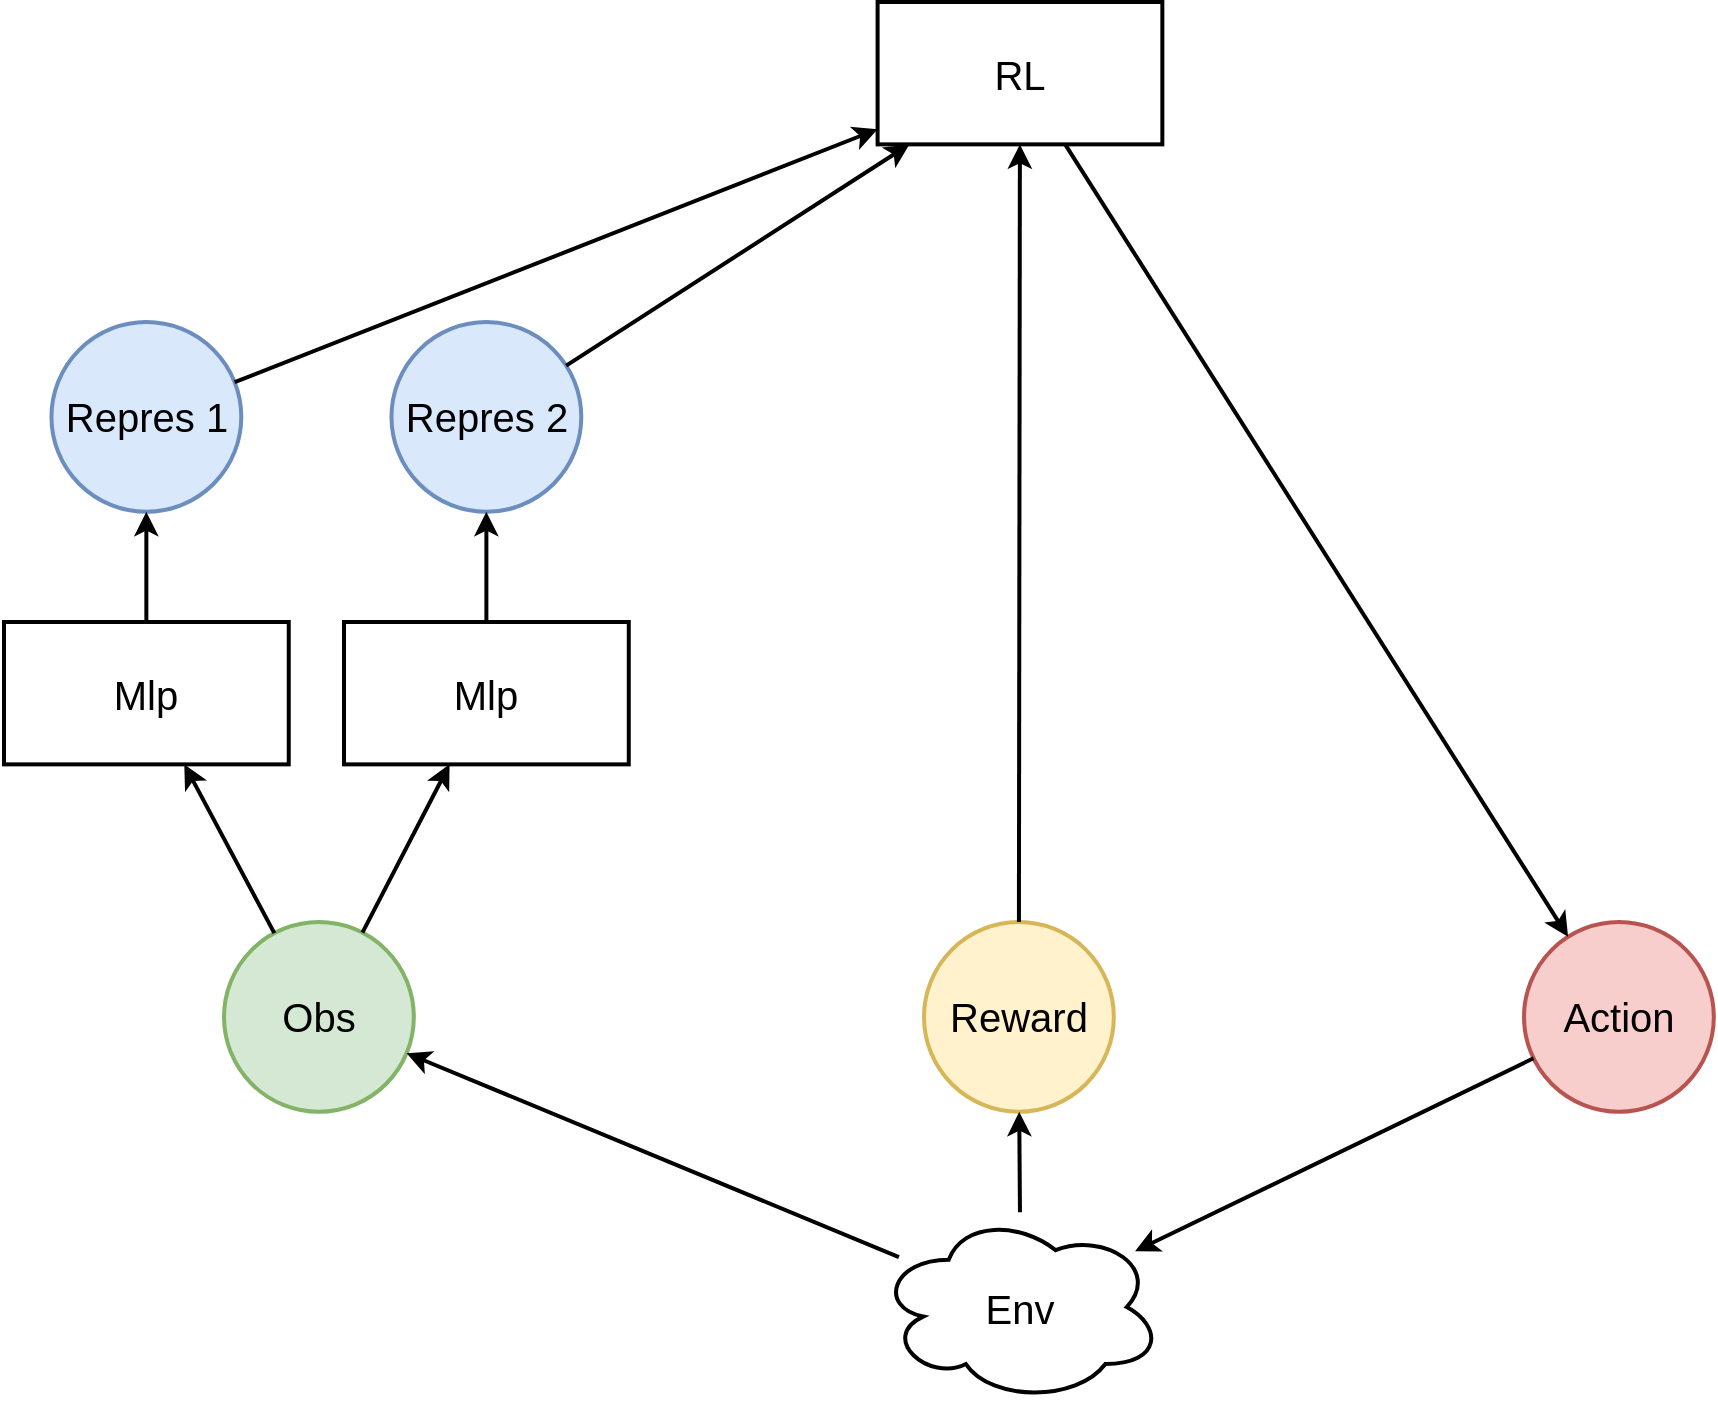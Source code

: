 <mxfile version="14.1.8" type="device" pages="4"><diagram id="3YDX9yG64aReJmdv5Cp4" name="step-0"><mxGraphModel dx="1422" dy="819" grid="1" gridSize="10" guides="1" tooltips="1" connect="1" arrows="1" fold="1" page="1" pageScale="1" pageWidth="1100" pageHeight="850" math="0" shadow="0"><root><mxCell id="nUiS3PgPvaaaRVx-d7I7-0"/><mxCell id="nUiS3PgPvaaaRVx-d7I7-1" parent="nUiS3PgPvaaaRVx-d7I7-0"/><mxCell id="d5kHJdBeAmJrF020n7MY-0" value="Mlp" style="whiteSpace=wrap;html=1;fontSize=20;strokeWidth=2;" vertex="1" parent="nUiS3PgPvaaaRVx-d7I7-1"><mxGeometry x="230.004" y="400.001" width="142.373" height="71.186" as="geometry"/></mxCell><mxCell id="d5kHJdBeAmJrF020n7MY-1" value="Env" style="ellipse;shape=cloud;whiteSpace=wrap;html=1;fontSize=20;strokeWidth=2;" vertex="1" parent="nUiS3PgPvaaaRVx-d7I7-1"><mxGeometry x="496.793" y="695.085" width="142.373" height="94.915" as="geometry"/></mxCell><mxCell id="d5kHJdBeAmJrF020n7MY-2" value="Obs" style="ellipse;whiteSpace=wrap;html=1;aspect=fixed;fillColor=#d5e8d4;strokeColor=#82b366;fontSize=20;strokeWidth=2;" vertex="1" parent="nUiS3PgPvaaaRVx-d7I7-1"><mxGeometry x="170" y="549.996" width="94.915" height="94.915" as="geometry"/></mxCell><mxCell id="d5kHJdBeAmJrF020n7MY-3" value="Reward" style="ellipse;whiteSpace=wrap;html=1;aspect=fixed;fillColor=#fff2cc;strokeColor=#d6b656;fontSize=20;strokeWidth=2;" vertex="1" parent="nUiS3PgPvaaaRVx-d7I7-1"><mxGeometry x="519.997" y="550.003" width="94.915" height="94.915" as="geometry"/></mxCell><mxCell id="d5kHJdBeAmJrF020n7MY-4" value="" style="endArrow=classic;html=1;fontSize=20;strokeWidth=2;" edge="1" parent="nUiS3PgPvaaaRVx-d7I7-1" source="d5kHJdBeAmJrF020n7MY-1" target="d5kHJdBeAmJrF020n7MY-2"><mxGeometry x="57.81" y="90" width="50" height="50" as="geometry"><mxPoint x="473.065" y="517.119" as="sourcePoint"/><mxPoint x="532.387" y="457.797" as="targetPoint"/></mxGeometry></mxCell><mxCell id="d5kHJdBeAmJrF020n7MY-5" value="" style="endArrow=classic;html=1;fontSize=20;strokeWidth=2;" edge="1" parent="nUiS3PgPvaaaRVx-d7I7-1" source="d5kHJdBeAmJrF020n7MY-1" target="d5kHJdBeAmJrF020n7MY-3"><mxGeometry x="57.81" y="90" width="50" height="50" as="geometry"><mxPoint x="473.065" y="517.119" as="sourcePoint"/><mxPoint x="532.387" y="457.797" as="targetPoint"/></mxGeometry></mxCell><mxCell id="d5kHJdBeAmJrF020n7MY-6" value="Mlp" style="whiteSpace=wrap;html=1;fontSize=20;strokeWidth=2;" vertex="1" parent="nUiS3PgPvaaaRVx-d7I7-1"><mxGeometry x="59.996" y="400.001" width="142.373" height="71.186" as="geometry"/></mxCell><mxCell id="d5kHJdBeAmJrF020n7MY-7" value="" style="endArrow=classic;html=1;fontSize=20;strokeWidth=2;" edge="1" parent="nUiS3PgPvaaaRVx-d7I7-1" source="d5kHJdBeAmJrF020n7MY-2" target="d5kHJdBeAmJrF020n7MY-6"><mxGeometry x="57.81" y="90" width="50" height="50" as="geometry"><mxPoint x="473.065" y="386.61" as="sourcePoint"/><mxPoint x="532.387" y="327.288" as="targetPoint"/></mxGeometry></mxCell><mxCell id="d5kHJdBeAmJrF020n7MY-9" value="" style="endArrow=classic;html=1;fontSize=20;strokeWidth=2;" edge="1" parent="nUiS3PgPvaaaRVx-d7I7-1" source="d5kHJdBeAmJrF020n7MY-2" target="d5kHJdBeAmJrF020n7MY-0"><mxGeometry x="57.81" y="90" width="50" height="50" as="geometry"><mxPoint x="473.065" y="386.61" as="sourcePoint"/><mxPoint x="532.387" y="327.288" as="targetPoint"/></mxGeometry></mxCell><mxCell id="d5kHJdBeAmJrF020n7MY-11" value="Repres 1" style="ellipse;whiteSpace=wrap;html=1;aspect=fixed;fillColor=#dae8fc;strokeColor=#6c8ebf;fontSize=20;strokeWidth=2;" vertex="1" parent="nUiS3PgPvaaaRVx-d7I7-1"><mxGeometry x="83.724" y="250" width="94.915" height="94.915" as="geometry"/></mxCell><mxCell id="d5kHJdBeAmJrF020n7MY-12" value="Repres 2" style="ellipse;whiteSpace=wrap;html=1;aspect=fixed;fillColor=#dae8fc;strokeColor=#6c8ebf;fontSize=20;strokeWidth=2;" vertex="1" parent="nUiS3PgPvaaaRVx-d7I7-1"><mxGeometry x="253.734" y="250" width="94.915" height="94.915" as="geometry"/></mxCell><mxCell id="d5kHJdBeAmJrF020n7MY-13" value="" style="endArrow=classic;html=1;fontSize=20;strokeWidth=2;" edge="1" parent="nUiS3PgPvaaaRVx-d7I7-1" source="d5kHJdBeAmJrF020n7MY-6" target="d5kHJdBeAmJrF020n7MY-11"><mxGeometry x="57.81" y="90" width="50" height="50" as="geometry"><mxPoint x="496.793" y="291.695" as="sourcePoint"/><mxPoint x="556.115" y="232.373" as="targetPoint"/></mxGeometry></mxCell><mxCell id="d5kHJdBeAmJrF020n7MY-14" value="" style="endArrow=classic;html=1;fontSize=20;strokeWidth=2;" edge="1" parent="nUiS3PgPvaaaRVx-d7I7-1" source="d5kHJdBeAmJrF020n7MY-0" target="d5kHJdBeAmJrF020n7MY-12"><mxGeometry x="57.81" y="90" width="50" height="50" as="geometry"><mxPoint x="496.793" y="291.695" as="sourcePoint"/><mxPoint x="556.115" y="232.373" as="targetPoint"/></mxGeometry></mxCell><mxCell id="d5kHJdBeAmJrF020n7MY-15" value="RL" style="whiteSpace=wrap;html=1;fontSize=20;strokeWidth=2;" vertex="1" parent="nUiS3PgPvaaaRVx-d7I7-1"><mxGeometry x="496.797" y="90.001" width="142.373" height="71.186" as="geometry"/></mxCell><mxCell id="d5kHJdBeAmJrF020n7MY-16" value="" style="endArrow=classic;html=1;fontSize=20;strokeWidth=2;" edge="1" parent="nUiS3PgPvaaaRVx-d7I7-1" source="d5kHJdBeAmJrF020n7MY-12" target="d5kHJdBeAmJrF020n7MY-15"><mxGeometry x="57.81" y="90" width="50" height="50" as="geometry"><mxPoint x="496.793" y="291.695" as="sourcePoint"/><mxPoint x="556.115" y="232.373" as="targetPoint"/></mxGeometry></mxCell><mxCell id="d5kHJdBeAmJrF020n7MY-17" value="" style="endArrow=classic;html=1;fontSize=20;strokeWidth=2;" edge="1" parent="nUiS3PgPvaaaRVx-d7I7-1" source="d5kHJdBeAmJrF020n7MY-11" target="d5kHJdBeAmJrF020n7MY-15"><mxGeometry x="57.81" y="90" width="50" height="50" as="geometry"><mxPoint x="496.793" y="291.695" as="sourcePoint"/><mxPoint x="556.115" y="232.373" as="targetPoint"/></mxGeometry></mxCell><mxCell id="d5kHJdBeAmJrF020n7MY-18" value="Action" style="ellipse;whiteSpace=wrap;html=1;aspect=fixed;fillColor=#f8cecc;strokeColor=#b85450;fontSize=20;strokeWidth=2;" vertex="1" parent="nUiS3PgPvaaaRVx-d7I7-1"><mxGeometry x="819.998" y="550.001" width="94.915" height="94.915" as="geometry"/></mxCell><mxCell id="d5kHJdBeAmJrF020n7MY-19" value="" style="endArrow=classic;html=1;fontSize=20;strokeWidth=2;" edge="1" parent="nUiS3PgPvaaaRVx-d7I7-1" source="d5kHJdBeAmJrF020n7MY-15" target="d5kHJdBeAmJrF020n7MY-18"><mxGeometry x="57.81" y="90" width="50" height="50" as="geometry"><mxPoint x="496.793" y="600.169" as="sourcePoint"/><mxPoint x="556.115" y="540.847" as="targetPoint"/></mxGeometry></mxCell><mxCell id="d5kHJdBeAmJrF020n7MY-20" value="" style="endArrow=classic;html=1;fontSize=20;strokeWidth=2;" edge="1" parent="nUiS3PgPvaaaRVx-d7I7-1" source="d5kHJdBeAmJrF020n7MY-18" target="d5kHJdBeAmJrF020n7MY-1"><mxGeometry x="57.81" y="90" width="50" height="50" as="geometry"><mxPoint x="496.793" y="600.169" as="sourcePoint"/><mxPoint x="556.115" y="540.847" as="targetPoint"/></mxGeometry></mxCell><mxCell id="d5kHJdBeAmJrF020n7MY-21" value="" style="endArrow=classic;html=1;strokeWidth=2;" edge="1" parent="nUiS3PgPvaaaRVx-d7I7-1" source="d5kHJdBeAmJrF020n7MY-3" target="d5kHJdBeAmJrF020n7MY-15"><mxGeometry width="50" height="50" relative="1" as="geometry"><mxPoint x="520" y="440" as="sourcePoint"/><mxPoint x="570" y="390" as="targetPoint"/></mxGeometry></mxCell></root></mxGraphModel></diagram><diagram id="eBwx7ttUTXXnXy8yIM_Y" name="step_1"><mxGraphModel dx="1422" dy="819" grid="1" gridSize="10" guides="1" tooltips="1" connect="1" arrows="1" fold="1" page="1" pageScale="1" pageWidth="1100" pageHeight="850" math="0" shadow="0"><root><mxCell id="0"/><mxCell id="1" parent="0"/><mxCell id="VFgrI5C9sfG1d8kRxmnY-7" value="RL 2" style="whiteSpace=wrap;html=1;fontSize=20;strokeWidth=2;" parent="1" vertex="1"><mxGeometry x="390.014" y="279.831" width="142.373" height="71.186" as="geometry"/></mxCell><mxCell id="VFgrI5C9sfG1d8kRxmnY-1" value="Env" style="ellipse;shape=cloud;whiteSpace=wrap;html=1;fontSize=20;strokeWidth=2;" parent="1" vertex="1"><mxGeometry x="496.793" y="695.085" width="142.373" height="94.915" as="geometry"/></mxCell><mxCell id="VFgrI5C9sfG1d8kRxmnY-2" value="State" style="ellipse;whiteSpace=wrap;html=1;aspect=fixed;fillColor=#d5e8d4;strokeColor=#82b366;fontSize=20;strokeWidth=2;" parent="1" vertex="1"><mxGeometry x="174.81" y="576.436" width="94.915" height="94.915" as="geometry"/></mxCell><mxCell id="VFgrI5C9sfG1d8kRxmnY-3" value="Reward" style="ellipse;whiteSpace=wrap;html=1;aspect=fixed;fillColor=#fff2cc;strokeColor=#d6b656;fontSize=20;strokeWidth=2;" parent="1" vertex="1"><mxGeometry x="329.047" y="540.843" width="94.915" height="94.915" as="geometry"/></mxCell><mxCell id="VFgrI5C9sfG1d8kRxmnY-4" value="" style="endArrow=classic;html=1;fontSize=20;strokeWidth=2;" parent="1" source="VFgrI5C9sfG1d8kRxmnY-1" target="VFgrI5C9sfG1d8kRxmnY-2" edge="1"><mxGeometry x="57.81" y="90" width="50" height="50" as="geometry"><mxPoint x="473.065" y="517.119" as="sourcePoint"/><mxPoint x="532.387" y="457.797" as="targetPoint"/></mxGeometry></mxCell><mxCell id="VFgrI5C9sfG1d8kRxmnY-5" value="" style="endArrow=classic;html=1;fontSize=20;strokeWidth=2;" parent="1" source="VFgrI5C9sfG1d8kRxmnY-1" target="VFgrI5C9sfG1d8kRxmnY-3" edge="1"><mxGeometry x="57.81" y="90" width="50" height="50" as="geometry"><mxPoint x="473.065" y="517.119" as="sourcePoint"/><mxPoint x="532.387" y="457.797" as="targetPoint"/></mxGeometry></mxCell><mxCell id="VFgrI5C9sfG1d8kRxmnY-6" value="RL 1" style="whiteSpace=wrap;html=1;fontSize=20;strokeWidth=2;" parent="1" vertex="1"><mxGeometry x="128.996" y="279.831" width="142.373" height="71.186" as="geometry"/></mxCell><mxCell id="VFgrI5C9sfG1d8kRxmnY-8" value="" style="endArrow=classic;html=1;fontSize=20;strokeWidth=2;" parent="1" source="VFgrI5C9sfG1d8kRxmnY-2" target="VFgrI5C9sfG1d8kRxmnY-6" edge="1"><mxGeometry x="57.81" y="90" width="50" height="50" as="geometry"><mxPoint x="473.065" y="386.61" as="sourcePoint"/><mxPoint x="532.387" y="327.288" as="targetPoint"/></mxGeometry></mxCell><mxCell id="VFgrI5C9sfG1d8kRxmnY-10" value="" style="endArrow=classic;html=1;fontSize=20;strokeWidth=2;" parent="1" source="VFgrI5C9sfG1d8kRxmnY-3" target="VFgrI5C9sfG1d8kRxmnY-6" edge="1"><mxGeometry x="57.81" y="90" width="50" height="50" as="geometry"><mxPoint x="473.065" y="386.61" as="sourcePoint"/><mxPoint x="532.387" y="327.288" as="targetPoint"/></mxGeometry></mxCell><mxCell id="VFgrI5C9sfG1d8kRxmnY-11" value="" style="endArrow=classic;html=1;fontSize=20;strokeWidth=2;" parent="1" source="VFgrI5C9sfG1d8kRxmnY-2" target="VFgrI5C9sfG1d8kRxmnY-7" edge="1"><mxGeometry x="57.81" y="90" width="50" height="50" as="geometry"><mxPoint x="473.065" y="386.61" as="sourcePoint"/><mxPoint x="532.387" y="327.288" as="targetPoint"/></mxGeometry></mxCell><mxCell id="VFgrI5C9sfG1d8kRxmnY-12" value="" style="endArrow=classic;html=1;fontSize=20;strokeWidth=2;" parent="1" source="VFgrI5C9sfG1d8kRxmnY-3" target="VFgrI5C9sfG1d8kRxmnY-7" edge="1"><mxGeometry x="57.81" y="90" width="50" height="50" as="geometry"><mxPoint x="473.065" y="386.61" as="sourcePoint"/><mxPoint x="532.387" y="327.288" as="targetPoint"/></mxGeometry></mxCell><mxCell id="VFgrI5C9sfG1d8kRxmnY-13" value="Action 1" style="ellipse;whiteSpace=wrap;html=1;aspect=fixed;fillColor=#f8cecc;strokeColor=#b85450;fontSize=20;strokeWidth=2;" parent="1" vertex="1"><mxGeometry x="283.234" y="90" width="94.915" height="94.915" as="geometry"/></mxCell><mxCell id="VFgrI5C9sfG1d8kRxmnY-14" value="Action 2" style="ellipse;whiteSpace=wrap;html=1;aspect=fixed;fillColor=#f8cecc;strokeColor=#b85450;fontSize=20;strokeWidth=2;" parent="1" vertex="1"><mxGeometry x="579.844" y="90" width="94.915" height="94.915" as="geometry"/></mxCell><mxCell id="VFgrI5C9sfG1d8kRxmnY-15" value="" style="endArrow=classic;html=1;fontSize=20;strokeWidth=2;" parent="1" source="VFgrI5C9sfG1d8kRxmnY-6" target="VFgrI5C9sfG1d8kRxmnY-13" edge="1"><mxGeometry x="57.81" y="90" width="50" height="50" as="geometry"><mxPoint x="496.793" y="291.695" as="sourcePoint"/><mxPoint x="556.115" y="232.373" as="targetPoint"/></mxGeometry></mxCell><mxCell id="VFgrI5C9sfG1d8kRxmnY-16" value="" style="endArrow=classic;html=1;fontSize=20;strokeWidth=2;" parent="1" source="VFgrI5C9sfG1d8kRxmnY-7" target="VFgrI5C9sfG1d8kRxmnY-14" edge="1"><mxGeometry x="57.81" y="90" width="50" height="50" as="geometry"><mxPoint x="496.793" y="291.695" as="sourcePoint"/><mxPoint x="556.115" y="232.373" as="targetPoint"/></mxGeometry></mxCell><mxCell id="VFgrI5C9sfG1d8kRxmnY-17" value="Integration" style="whiteSpace=wrap;html=1;fontSize=20;strokeWidth=2;" parent="1" vertex="1"><mxGeometry x="828.997" y="279.831" width="142.373" height="71.186" as="geometry"/></mxCell><mxCell id="VFgrI5C9sfG1d8kRxmnY-18" value="" style="endArrow=classic;html=1;fontSize=20;strokeWidth=2;" parent="1" source="VFgrI5C9sfG1d8kRxmnY-14" target="VFgrI5C9sfG1d8kRxmnY-17" edge="1"><mxGeometry x="57.81" y="90" width="50" height="50" as="geometry"><mxPoint x="496.793" y="291.695" as="sourcePoint"/><mxPoint x="556.115" y="232.373" as="targetPoint"/></mxGeometry></mxCell><mxCell id="VFgrI5C9sfG1d8kRxmnY-19" value="" style="endArrow=classic;html=1;fontSize=20;strokeWidth=2;" parent="1" source="VFgrI5C9sfG1d8kRxmnY-13" target="VFgrI5C9sfG1d8kRxmnY-17" edge="1"><mxGeometry x="57.81" y="90" width="50" height="50" as="geometry"><mxPoint x="496.793" y="291.695" as="sourcePoint"/><mxPoint x="556.115" y="232.373" as="targetPoint"/></mxGeometry></mxCell><mxCell id="VFgrI5C9sfG1d8kRxmnY-20" value="Action" style="ellipse;whiteSpace=wrap;html=1;aspect=fixed;fillColor=#f8cecc;strokeColor=#b85450;fontSize=20;strokeWidth=2;" parent="1" vertex="1"><mxGeometry x="805.268" y="576.441" width="94.915" height="94.915" as="geometry"/></mxCell><mxCell id="VFgrI5C9sfG1d8kRxmnY-21" value="" style="endArrow=classic;html=1;fontSize=20;strokeWidth=2;" parent="1" source="VFgrI5C9sfG1d8kRxmnY-17" target="VFgrI5C9sfG1d8kRxmnY-20" edge="1"><mxGeometry x="57.81" y="90" width="50" height="50" as="geometry"><mxPoint x="496.793" y="600.169" as="sourcePoint"/><mxPoint x="556.115" y="540.847" as="targetPoint"/></mxGeometry></mxCell><mxCell id="VFgrI5C9sfG1d8kRxmnY-22" value="" style="endArrow=classic;html=1;fontSize=20;strokeWidth=2;" parent="1" source="VFgrI5C9sfG1d8kRxmnY-20" target="VFgrI5C9sfG1d8kRxmnY-1" edge="1"><mxGeometry x="57.81" y="90" width="50" height="50" as="geometry"><mxPoint x="496.793" y="600.169" as="sourcePoint"/><mxPoint x="556.115" y="540.847" as="targetPoint"/></mxGeometry></mxCell></root></mxGraphModel></diagram><diagram name="step_2" id="MBSW3cizZMa_tX-YGxS4"><mxGraphModel dx="1673" dy="964" grid="1" gridSize="10" guides="1" tooltips="1" connect="1" arrows="1" fold="1" page="1" pageScale="1" pageWidth="1100" pageHeight="850" math="0" shadow="0"><root><mxCell id="8EooI18zq_rJoCv-nhGZ-0"/><mxCell id="8EooI18zq_rJoCv-nhGZ-1" parent="8EooI18zq_rJoCv-nhGZ-0"/><mxCell id="8EooI18zq_rJoCv-nhGZ-3" value="RL 2" style="rounded=0;whiteSpace=wrap;html=1;fontSize=20;strokeWidth=2;" vertex="1" parent="8EooI18zq_rJoCv-nhGZ-1"><mxGeometry x="390.014" y="279.831" width="142.373" height="71.186" as="geometry"/></mxCell><mxCell id="8EooI18zq_rJoCv-nhGZ-4" value="Env" style="ellipse;shape=cloud;whiteSpace=wrap;html=1;fontSize=20;strokeWidth=2;" vertex="1" parent="8EooI18zq_rJoCv-nhGZ-1"><mxGeometry x="496.793" y="695.085" width="142.373" height="94.915" as="geometry"/></mxCell><mxCell id="8EooI18zq_rJoCv-nhGZ-5" value="State" style="ellipse;whiteSpace=wrap;html=1;aspect=fixed;fillColor=#d5e8d4;strokeColor=#82b366;fontSize=20;strokeWidth=2;" vertex="1" parent="8EooI18zq_rJoCv-nhGZ-1"><mxGeometry x="244.81" y="576.436" width="94.915" height="94.915" as="geometry"/></mxCell><mxCell id="8EooI18zq_rJoCv-nhGZ-6" value="Reward" style="ellipse;whiteSpace=wrap;html=1;aspect=fixed;fillColor=#fff2cc;strokeColor=#d6b656;fontSize=20;strokeWidth=2;" vertex="1" parent="8EooI18zq_rJoCv-nhGZ-1"><mxGeometry x="520.517" y="520.003" width="94.915" height="94.915" as="geometry"/></mxCell><mxCell id="8EooI18zq_rJoCv-nhGZ-7" value="" style="endArrow=classic;html=1;fontSize=20;strokeWidth=2;" edge="1" parent="8EooI18zq_rJoCv-nhGZ-1" source="8EooI18zq_rJoCv-nhGZ-4" target="8EooI18zq_rJoCv-nhGZ-5"><mxGeometry x="57.81" y="90" width="50" height="50" as="geometry"><mxPoint x="473.065" y="517.119" as="sourcePoint"/><mxPoint x="532.387" y="457.797" as="targetPoint"/></mxGeometry></mxCell><mxCell id="8EooI18zq_rJoCv-nhGZ-8" value="" style="endArrow=classic;html=1;fontSize=20;strokeWidth=2;" edge="1" parent="8EooI18zq_rJoCv-nhGZ-1" source="8EooI18zq_rJoCv-nhGZ-4" target="8EooI18zq_rJoCv-nhGZ-6"><mxGeometry x="57.81" y="90" width="50" height="50" as="geometry"><mxPoint x="473.065" y="517.119" as="sourcePoint"/><mxPoint x="532.387" y="457.797" as="targetPoint"/></mxGeometry></mxCell><mxCell id="8EooI18zq_rJoCv-nhGZ-9" value="RL 1" style="rounded=0;whiteSpace=wrap;html=1;fontSize=20;strokeWidth=2;" vertex="1" parent="8EooI18zq_rJoCv-nhGZ-1"><mxGeometry x="128.996" y="279.831" width="142.373" height="71.186" as="geometry"/></mxCell><mxCell id="8EooI18zq_rJoCv-nhGZ-10" value="" style="endArrow=classic;html=1;fontSize=20;strokeWidth=2;" edge="1" parent="8EooI18zq_rJoCv-nhGZ-1" source="8EooI18zq_rJoCv-nhGZ-5" target="8EooI18zq_rJoCv-nhGZ-9"><mxGeometry x="57.81" y="90" width="50" height="50" as="geometry"><mxPoint x="473.065" y="386.61" as="sourcePoint"/><mxPoint x="532.387" y="327.288" as="targetPoint"/></mxGeometry></mxCell><mxCell id="8EooI18zq_rJoCv-nhGZ-12" value="" style="endArrow=classic;html=1;fontSize=20;strokeWidth=2;" edge="1" parent="8EooI18zq_rJoCv-nhGZ-1" source="8EooI18zq_rJoCv-nhGZ-5" target="8EooI18zq_rJoCv-nhGZ-3"><mxGeometry x="57.81" y="90" width="50" height="50" as="geometry"><mxPoint x="473.065" y="386.61" as="sourcePoint"/><mxPoint x="532.387" y="327.288" as="targetPoint"/></mxGeometry></mxCell><mxCell id="8EooI18zq_rJoCv-nhGZ-13" value="" style="endArrow=classic;html=1;fontSize=20;strokeWidth=2;" edge="1" parent="8EooI18zq_rJoCv-nhGZ-1" source="8EooI18zq_rJoCv-nhGZ-6" target="8EooI18zq_rJoCv-nhGZ-18"><mxGeometry x="57.81" y="90" width="50" height="50" as="geometry"><mxPoint x="473.065" y="386.61" as="sourcePoint"/><mxPoint x="532.387" y="327.288" as="targetPoint"/></mxGeometry></mxCell><mxCell id="8EooI18zq_rJoCv-nhGZ-14" value="Opinion 1" style="ellipse;whiteSpace=wrap;html=1;aspect=fixed;fillColor=#d5e8d4;strokeColor=#82b366;fontSize=20;strokeWidth=2;gradientColor=#FFCCCC;gradientDirection=west;" vertex="1" parent="8EooI18zq_rJoCv-nhGZ-1"><mxGeometry x="271.374" y="80" width="94.915" height="94.915" as="geometry"/></mxCell><mxCell id="8EooI18zq_rJoCv-nhGZ-15" value="Opinion 2" style="ellipse;whiteSpace=wrap;html=1;aspect=fixed;fillColor=#d5e8d4;strokeColor=#82b366;fontSize=20;strokeWidth=2;gradientColor=#FFCCCC;gradientDirection=west;" vertex="1" parent="8EooI18zq_rJoCv-nhGZ-1"><mxGeometry x="604.814" y="60" width="94.915" height="94.915" as="geometry"/></mxCell><mxCell id="8EooI18zq_rJoCv-nhGZ-16" value="" style="endArrow=classic;html=1;fontSize=20;strokeWidth=2;" edge="1" parent="8EooI18zq_rJoCv-nhGZ-1" source="8EooI18zq_rJoCv-nhGZ-9" target="8EooI18zq_rJoCv-nhGZ-14"><mxGeometry x="57.81" y="90" width="50" height="50" as="geometry"><mxPoint x="496.793" y="291.695" as="sourcePoint"/><mxPoint x="556.115" y="232.373" as="targetPoint"/></mxGeometry></mxCell><mxCell id="8EooI18zq_rJoCv-nhGZ-17" value="" style="endArrow=classic;html=1;fontSize=20;strokeWidth=2;" edge="1" parent="8EooI18zq_rJoCv-nhGZ-1" source="8EooI18zq_rJoCv-nhGZ-3" target="8EooI18zq_rJoCv-nhGZ-15"><mxGeometry x="57.81" y="90" width="50" height="50" as="geometry"><mxPoint x="496.793" y="291.695" as="sourcePoint"/><mxPoint x="556.115" y="232.373" as="targetPoint"/></mxGeometry></mxCell><mxCell id="8EooI18zq_rJoCv-nhGZ-18" value="RL 3" style="rounded=0;whiteSpace=wrap;html=1;fontSize=20;strokeWidth=2;" vertex="1" parent="8EooI18zq_rJoCv-nhGZ-1"><mxGeometry x="828.997" y="279.831" width="142.373" height="71.186" as="geometry"/></mxCell><mxCell id="8EooI18zq_rJoCv-nhGZ-19" value="" style="endArrow=classic;html=1;fontSize=20;strokeWidth=2;" edge="1" parent="8EooI18zq_rJoCv-nhGZ-1" source="8EooI18zq_rJoCv-nhGZ-15" target="8EooI18zq_rJoCv-nhGZ-18"><mxGeometry x="57.81" y="90" width="50" height="50" as="geometry"><mxPoint x="496.793" y="291.695" as="sourcePoint"/><mxPoint x="556.115" y="232.373" as="targetPoint"/></mxGeometry></mxCell><mxCell id="8EooI18zq_rJoCv-nhGZ-20" value="" style="endArrow=classic;html=1;fontSize=20;strokeWidth=2;" edge="1" parent="8EooI18zq_rJoCv-nhGZ-1" source="8EooI18zq_rJoCv-nhGZ-14" target="8EooI18zq_rJoCv-nhGZ-18"><mxGeometry x="57.81" y="90" width="50" height="50" as="geometry"><mxPoint x="496.793" y="291.695" as="sourcePoint"/><mxPoint x="556.115" y="232.373" as="targetPoint"/></mxGeometry></mxCell><mxCell id="8EooI18zq_rJoCv-nhGZ-21" value="Action" style="ellipse;whiteSpace=wrap;html=1;aspect=fixed;fillColor=#f8cecc;strokeColor=#b85450;fontSize=20;strokeWidth=2;" vertex="1" parent="8EooI18zq_rJoCv-nhGZ-1"><mxGeometry x="805.268" y="576.441" width="94.915" height="94.915" as="geometry"/></mxCell><mxCell id="8EooI18zq_rJoCv-nhGZ-22" value="" style="endArrow=classic;html=1;fontSize=20;strokeWidth=2;" edge="1" parent="8EooI18zq_rJoCv-nhGZ-1" source="8EooI18zq_rJoCv-nhGZ-18" target="8EooI18zq_rJoCv-nhGZ-21"><mxGeometry x="57.81" y="90" width="50" height="50" as="geometry"><mxPoint x="496.793" y="600.169" as="sourcePoint"/><mxPoint x="556.115" y="540.847" as="targetPoint"/></mxGeometry></mxCell><mxCell id="8EooI18zq_rJoCv-nhGZ-23" value="" style="endArrow=classic;html=1;fontSize=20;strokeWidth=2;" edge="1" parent="8EooI18zq_rJoCv-nhGZ-1" source="8EooI18zq_rJoCv-nhGZ-21" target="8EooI18zq_rJoCv-nhGZ-4"><mxGeometry x="57.81" y="90" width="50" height="50" as="geometry"><mxPoint x="496.793" y="600.169" as="sourcePoint"/><mxPoint x="556.115" y="540.847" as="targetPoint"/></mxGeometry></mxCell><mxCell id="hfe8n2UPghU1Wi6EVhB1-0" value="Sub&lt;br&gt;Reward 1" style="ellipse;whiteSpace=wrap;html=1;aspect=fixed;fillColor=#fff2cc;strokeColor=#d6b656;fontSize=20;strokeWidth=2;" vertex="1" parent="8EooI18zq_rJoCv-nhGZ-1"><mxGeometry x="384.807" y="50.003" width="94.915" height="94.915" as="geometry"/></mxCell><mxCell id="hfe8n2UPghU1Wi6EVhB1-1" value="" style="endArrow=classic;html=1;fontSize=20;strokeWidth=2;" edge="1" parent="8EooI18zq_rJoCv-nhGZ-1" source="8EooI18zq_rJoCv-nhGZ-18" target="hfe8n2UPghU1Wi6EVhB1-0"><mxGeometry width="50" height="50" relative="1" as="geometry"><mxPoint x="664.81" y="430" as="sourcePoint"/><mxPoint x="714.81" y="380" as="targetPoint"/></mxGeometry></mxCell><mxCell id="hfe8n2UPghU1Wi6EVhB1-2" value="" style="endArrow=classic;html=1;fontSize=20;strokeWidth=2;" edge="1" parent="8EooI18zq_rJoCv-nhGZ-1" source="hfe8n2UPghU1Wi6EVhB1-0" target="8EooI18zq_rJoCv-nhGZ-9"><mxGeometry width="50" height="50" relative="1" as="geometry"><mxPoint x="664.81" y="430" as="sourcePoint"/><mxPoint x="714.81" y="380" as="targetPoint"/></mxGeometry></mxCell><mxCell id="hfe8n2UPghU1Wi6EVhB1-3" value="Sub&lt;br&gt;Reward 2" style="ellipse;whiteSpace=wrap;html=1;aspect=fixed;fillColor=#fff2cc;strokeColor=#d6b656;fontSize=20;strokeWidth=2;" vertex="1" parent="8EooI18zq_rJoCv-nhGZ-1"><mxGeometry x="710.357" y="80.003" width="94.915" height="94.915" as="geometry"/></mxCell><mxCell id="hfe8n2UPghU1Wi6EVhB1-4" value="" style="endArrow=classic;html=1;fontSize=20;strokeWidth=2;" edge="1" parent="8EooI18zq_rJoCv-nhGZ-1" source="8EooI18zq_rJoCv-nhGZ-18" target="hfe8n2UPghU1Wi6EVhB1-3"><mxGeometry width="50" height="50" relative="1" as="geometry"><mxPoint x="664.81" y="430" as="sourcePoint"/><mxPoint x="714.81" y="380" as="targetPoint"/></mxGeometry></mxCell><mxCell id="hfe8n2UPghU1Wi6EVhB1-5" value="" style="endArrow=classic;html=1;fontSize=20;strokeWidth=2;" edge="1" parent="8EooI18zq_rJoCv-nhGZ-1" source="hfe8n2UPghU1Wi6EVhB1-3" target="8EooI18zq_rJoCv-nhGZ-3"><mxGeometry width="50" height="50" relative="1" as="geometry"><mxPoint x="664.81" y="430" as="sourcePoint"/><mxPoint x="714.81" y="380" as="targetPoint"/></mxGeometry></mxCell></root></mxGraphModel></diagram><diagram name="step_3" id="f9UyZ85FZYVJ3epYoEdd"><mxGraphModel dx="1673" dy="964" grid="1" gridSize="10" guides="1" tooltips="1" connect="1" arrows="1" fold="1" page="1" pageScale="1" pageWidth="1100" pageHeight="850" math="0" shadow="0"><root><mxCell id="QSzr1n4xz1ERLagKMRH9-0"/><mxCell id="QSzr1n4xz1ERLagKMRH9-1" parent="QSzr1n4xz1ERLagKMRH9-0"/><mxCell id="QSzr1n4xz1ERLagKMRH9-2" value="RL 2" style="rounded=0;whiteSpace=wrap;html=1;fontSize=20;strokeWidth=2;" vertex="1" parent="QSzr1n4xz1ERLagKMRH9-1"><mxGeometry x="351.594" y="391.021" width="142.373" height="71.186" as="geometry"/></mxCell><mxCell id="QSzr1n4xz1ERLagKMRH9-3" value="Env" style="ellipse;shape=cloud;whiteSpace=wrap;html=1;fontSize=20;strokeWidth=2;" vertex="1" parent="QSzr1n4xz1ERLagKMRH9-1"><mxGeometry x="496.793" y="735.085" width="142.373" height="94.915" as="geometry"/></mxCell><mxCell id="QSzr1n4xz1ERLagKMRH9-4" value="State" style="ellipse;whiteSpace=wrap;html=1;aspect=fixed;fillColor=#d5e8d4;strokeColor=#82b366;fontSize=20;strokeWidth=2;" vertex="1" parent="QSzr1n4xz1ERLagKMRH9-1"><mxGeometry x="244.81" y="616.436" width="94.915" height="94.915" as="geometry"/></mxCell><mxCell id="QSzr1n4xz1ERLagKMRH9-5" value="Reward" style="ellipse;whiteSpace=wrap;html=1;aspect=fixed;fillColor=#fff2cc;strokeColor=#d6b656;fontSize=20;strokeWidth=2;" vertex="1" parent="QSzr1n4xz1ERLagKMRH9-1"><mxGeometry x="520.517" y="560.003" width="94.915" height="94.915" as="geometry"/></mxCell><mxCell id="QSzr1n4xz1ERLagKMRH9-6" value="" style="endArrow=classic;html=1;fontSize=20;strokeWidth=2;" edge="1" parent="QSzr1n4xz1ERLagKMRH9-1" source="QSzr1n4xz1ERLagKMRH9-3" target="QSzr1n4xz1ERLagKMRH9-4"><mxGeometry x="57.81" y="130" width="50" height="50" as="geometry"><mxPoint x="473.065" y="557.119" as="sourcePoint"/><mxPoint x="532.387" y="497.797" as="targetPoint"/></mxGeometry></mxCell><mxCell id="QSzr1n4xz1ERLagKMRH9-7" value="" style="endArrow=classic;html=1;fontSize=20;strokeWidth=2;" edge="1" parent="QSzr1n4xz1ERLagKMRH9-1" source="QSzr1n4xz1ERLagKMRH9-3" target="QSzr1n4xz1ERLagKMRH9-5"><mxGeometry x="57.81" y="130" width="50" height="50" as="geometry"><mxPoint x="473.065" y="557.119" as="sourcePoint"/><mxPoint x="532.387" y="497.797" as="targetPoint"/></mxGeometry></mxCell><mxCell id="QSzr1n4xz1ERLagKMRH9-8" value="RL 1" style="rounded=0;whiteSpace=wrap;html=1;fontSize=20;strokeWidth=2;" vertex="1" parent="QSzr1n4xz1ERLagKMRH9-1"><mxGeometry x="90.576" y="391.021" width="142.373" height="71.186" as="geometry"/></mxCell><mxCell id="QSzr1n4xz1ERLagKMRH9-9" value="" style="endArrow=classic;html=1;fontSize=20;strokeWidth=2;" edge="1" parent="QSzr1n4xz1ERLagKMRH9-1" source="QSzr1n4xz1ERLagKMRH9-4" target="QSzr1n4xz1ERLagKMRH9-8"><mxGeometry x="57.81" y="130" width="50" height="50" as="geometry"><mxPoint x="473.065" y="426.61" as="sourcePoint"/><mxPoint x="532.387" y="367.288" as="targetPoint"/></mxGeometry></mxCell><mxCell id="QSzr1n4xz1ERLagKMRH9-10" value="" style="endArrow=classic;html=1;fontSize=20;strokeWidth=2;" edge="1" parent="QSzr1n4xz1ERLagKMRH9-1" source="QSzr1n4xz1ERLagKMRH9-4" target="QSzr1n4xz1ERLagKMRH9-2"><mxGeometry x="57.81" y="130" width="50" height="50" as="geometry"><mxPoint x="473.065" y="426.61" as="sourcePoint"/><mxPoint x="532.387" y="367.288" as="targetPoint"/></mxGeometry></mxCell><mxCell id="QSzr1n4xz1ERLagKMRH9-11" value="" style="endArrow=classic;html=1;fontSize=20;strokeWidth=2;" edge="1" parent="QSzr1n4xz1ERLagKMRH9-1" source="QSzr1n4xz1ERLagKMRH9-5" target="QSzr1n4xz1ERLagKMRH9-16"><mxGeometry x="57.81" y="130" width="50" height="50" as="geometry"><mxPoint x="473.065" y="426.61" as="sourcePoint"/><mxPoint x="532.387" y="367.288" as="targetPoint"/></mxGeometry></mxCell><mxCell id="QSzr1n4xz1ERLagKMRH9-12" value="Opinion 1" style="ellipse;whiteSpace=wrap;html=1;aspect=fixed;fillColor=#d5e8d4;strokeColor=#82b366;fontSize=20;strokeWidth=2;gradientColor=#FFCCCC;gradientDirection=south;" vertex="1" parent="QSzr1n4xz1ERLagKMRH9-1"><mxGeometry x="50.004" y="170" width="94.915" height="94.915" as="geometry"/></mxCell><mxCell id="QSzr1n4xz1ERLagKMRH9-13" value="Opinion 2" style="ellipse;whiteSpace=wrap;html=1;aspect=fixed;fillColor=#d5e8d4;strokeColor=#82b366;fontSize=20;strokeWidth=2;gradientColor=#FFCCCC;gradientDirection=south;" vertex="1" parent="QSzr1n4xz1ERLagKMRH9-1"><mxGeometry x="320.004" y="240" width="94.915" height="94.915" as="geometry"/></mxCell><mxCell id="QSzr1n4xz1ERLagKMRH9-14" value="" style="endArrow=classic;html=1;fontSize=20;strokeWidth=2;" edge="1" parent="QSzr1n4xz1ERLagKMRH9-1" source="QSzr1n4xz1ERLagKMRH9-8" target="QSzr1n4xz1ERLagKMRH9-12"><mxGeometry x="57.81" y="130" width="50" height="50" as="geometry"><mxPoint x="496.793" y="331.695" as="sourcePoint"/><mxPoint x="556.115" y="272.373" as="targetPoint"/></mxGeometry></mxCell><mxCell id="QSzr1n4xz1ERLagKMRH9-15" value="" style="endArrow=classic;html=1;fontSize=20;strokeWidth=2;" edge="1" parent="QSzr1n4xz1ERLagKMRH9-1" source="QSzr1n4xz1ERLagKMRH9-2" target="QSzr1n4xz1ERLagKMRH9-13"><mxGeometry x="57.81" y="130" width="50" height="50" as="geometry"><mxPoint x="496.793" y="331.695" as="sourcePoint"/><mxPoint x="556.115" y="272.373" as="targetPoint"/></mxGeometry></mxCell><mxCell id="QSzr1n4xz1ERLagKMRH9-16" value="RL 3" style="rounded=0;whiteSpace=wrap;html=1;fontSize=20;strokeWidth=2;" vertex="1" parent="QSzr1n4xz1ERLagKMRH9-1"><mxGeometry x="509.997" y="40.001" width="142.373" height="71.186" as="geometry"/></mxCell><mxCell id="QSzr1n4xz1ERLagKMRH9-17" value="" style="endArrow=classic;html=1;fontSize=20;strokeWidth=2;" edge="1" parent="QSzr1n4xz1ERLagKMRH9-1" source="QSzr1n4xz1ERLagKMRH9-13" target="QSzr1n4xz1ERLagKMRH9-16"><mxGeometry x="57.81" y="130" width="50" height="50" as="geometry"><mxPoint x="496.793" y="331.695" as="sourcePoint"/><mxPoint x="556.115" y="272.373" as="targetPoint"/></mxGeometry></mxCell><mxCell id="QSzr1n4xz1ERLagKMRH9-18" value="" style="endArrow=classic;html=1;fontSize=20;strokeWidth=2;" edge="1" parent="QSzr1n4xz1ERLagKMRH9-1" source="QSzr1n4xz1ERLagKMRH9-12" target="QSzr1n4xz1ERLagKMRH9-16"><mxGeometry x="57.81" y="130" width="50" height="50" as="geometry"><mxPoint x="496.793" y="331.695" as="sourcePoint"/><mxPoint x="556.115" y="272.373" as="targetPoint"/></mxGeometry></mxCell><mxCell id="QSzr1n4xz1ERLagKMRH9-19" value="Action" style="ellipse;whiteSpace=wrap;html=1;aspect=fixed;fillColor=#f8cecc;strokeColor=#b85450;fontSize=20;strokeWidth=2;" vertex="1" parent="QSzr1n4xz1ERLagKMRH9-1"><mxGeometry x="805.268" y="616.441" width="94.915" height="94.915" as="geometry"/></mxCell><mxCell id="QSzr1n4xz1ERLagKMRH9-20" value="" style="endArrow=classic;html=1;fontSize=20;strokeWidth=2;" edge="1" parent="QSzr1n4xz1ERLagKMRH9-1" source="QSzr1n4xz1ERLagKMRH9-16" target="QSzr1n4xz1ERLagKMRH9-30"><mxGeometry x="57.81" y="130" width="50" height="50" as="geometry"><mxPoint x="496.793" y="640.169" as="sourcePoint"/><mxPoint x="556.115" y="580.847" as="targetPoint"/></mxGeometry></mxCell><mxCell id="QSzr1n4xz1ERLagKMRH9-21" value="" style="endArrow=classic;html=1;fontSize=20;strokeWidth=2;" edge="1" parent="QSzr1n4xz1ERLagKMRH9-1" source="QSzr1n4xz1ERLagKMRH9-19" target="QSzr1n4xz1ERLagKMRH9-3"><mxGeometry x="57.81" y="130" width="50" height="50" as="geometry"><mxPoint x="496.793" y="640.169" as="sourcePoint"/><mxPoint x="556.115" y="580.847" as="targetPoint"/></mxGeometry></mxCell><mxCell id="QSzr1n4xz1ERLagKMRH9-22" value="Sub&lt;br&gt;Reward 1" style="ellipse;whiteSpace=wrap;html=1;aspect=fixed;fillColor=#fff2cc;strokeColor=#d6b656;fontSize=20;strokeWidth=2;" vertex="1" parent="QSzr1n4xz1ERLagKMRH9-1"><mxGeometry x="169.997" y="230.003" width="94.915" height="94.915" as="geometry"/></mxCell><mxCell id="QSzr1n4xz1ERLagKMRH9-23" value="" style="endArrow=classic;html=1;fontSize=20;strokeWidth=2;" edge="1" parent="QSzr1n4xz1ERLagKMRH9-1" source="QSzr1n4xz1ERLagKMRH9-16" target="QSzr1n4xz1ERLagKMRH9-22"><mxGeometry width="50" height="50" relative="1" as="geometry"><mxPoint x="664.81" y="470" as="sourcePoint"/><mxPoint x="714.81" y="420" as="targetPoint"/></mxGeometry></mxCell><mxCell id="QSzr1n4xz1ERLagKMRH9-24" value="" style="endArrow=classic;html=1;fontSize=20;strokeWidth=2;" edge="1" parent="QSzr1n4xz1ERLagKMRH9-1" source="QSzr1n4xz1ERLagKMRH9-22" target="QSzr1n4xz1ERLagKMRH9-8"><mxGeometry width="50" height="50" relative="1" as="geometry"><mxPoint x="664.81" y="470" as="sourcePoint"/><mxPoint x="714.81" y="420" as="targetPoint"/></mxGeometry></mxCell><mxCell id="QSzr1n4xz1ERLagKMRH9-25" value="Sub&lt;br&gt;Reward 2" style="ellipse;whiteSpace=wrap;html=1;aspect=fixed;fillColor=#fff2cc;strokeColor=#d6b656;fontSize=20;strokeWidth=2;" vertex="1" parent="QSzr1n4xz1ERLagKMRH9-1"><mxGeometry x="439.997" y="240.003" width="94.915" height="94.915" as="geometry"/></mxCell><mxCell id="QSzr1n4xz1ERLagKMRH9-26" value="" style="endArrow=classic;html=1;fontSize=20;strokeWidth=2;" edge="1" parent="QSzr1n4xz1ERLagKMRH9-1" source="QSzr1n4xz1ERLagKMRH9-16" target="QSzr1n4xz1ERLagKMRH9-25"><mxGeometry width="50" height="50" relative="1" as="geometry"><mxPoint x="664.81" y="470" as="sourcePoint"/><mxPoint x="714.81" y="420" as="targetPoint"/></mxGeometry></mxCell><mxCell id="QSzr1n4xz1ERLagKMRH9-27" value="" style="endArrow=classic;html=1;fontSize=20;strokeWidth=2;" edge="1" parent="QSzr1n4xz1ERLagKMRH9-1" source="QSzr1n4xz1ERLagKMRH9-25" target="QSzr1n4xz1ERLagKMRH9-2"><mxGeometry width="50" height="50" relative="1" as="geometry"><mxPoint x="664.81" y="470" as="sourcePoint"/><mxPoint x="714.81" y="420" as="targetPoint"/></mxGeometry></mxCell><mxCell id="QSzr1n4xz1ERLagKMRH9-28" value="RL 4" style="rounded=0;whiteSpace=wrap;html=1;fontSize=20;strokeWidth=2;" vertex="1" parent="QSzr1n4xz1ERLagKMRH9-1"><mxGeometry x="652.374" y="389.001" width="142.373" height="71.186" as="geometry"/></mxCell><mxCell id="QSzr1n4xz1ERLagKMRH9-29" value="" style="endArrow=classic;html=1;strokeWidth=2;fontSize=20;" edge="1" parent="QSzr1n4xz1ERLagKMRH9-1" source="QSzr1n4xz1ERLagKMRH9-28" target="QSzr1n4xz1ERLagKMRH9-19"><mxGeometry width="50" height="50" relative="1" as="geometry"><mxPoint x="510" y="460" as="sourcePoint"/><mxPoint x="560" y="410" as="targetPoint"/></mxGeometry></mxCell><mxCell id="QSzr1n4xz1ERLagKMRH9-30" value="Opinion 3" style="ellipse;whiteSpace=wrap;html=1;aspect=fixed;fillColor=#d5e8d4;strokeColor=#82b366;fontSize=20;strokeWidth=2;gradientColor=#FFCCCC;gradientDirection=north;" vertex="1" parent="QSzr1n4xz1ERLagKMRH9-1"><mxGeometry x="615.434" y="240" width="94.915" height="94.915" as="geometry"/></mxCell><mxCell id="QSzr1n4xz1ERLagKMRH9-31" value="" style="endArrow=classic;html=1;strokeWidth=2;fontSize=20;" edge="1" parent="QSzr1n4xz1ERLagKMRH9-1" source="QSzr1n4xz1ERLagKMRH9-30" target="QSzr1n4xz1ERLagKMRH9-28"><mxGeometry width="50" height="50" relative="1" as="geometry"><mxPoint x="510" y="460" as="sourcePoint"/><mxPoint x="560" y="410" as="targetPoint"/></mxGeometry></mxCell><mxCell id="QSzr1n4xz1ERLagKMRH9-32" value="Sub&lt;br&gt;Reward 3" style="ellipse;whiteSpace=wrap;html=1;aspect=fixed;fillColor=#fff2cc;strokeColor=#d6b656;fontSize=20;strokeWidth=2;" vertex="1" parent="QSzr1n4xz1ERLagKMRH9-1"><mxGeometry x="739.997" y="230.003" width="94.915" height="94.915" as="geometry"/></mxCell><mxCell id="QSzr1n4xz1ERLagKMRH9-33" value="" style="endArrow=classic;html=1;strokeWidth=2;fontSize=20;" edge="1" parent="QSzr1n4xz1ERLagKMRH9-1" source="QSzr1n4xz1ERLagKMRH9-16" target="QSzr1n4xz1ERLagKMRH9-32"><mxGeometry width="50" height="50" relative="1" as="geometry"><mxPoint x="510" y="460" as="sourcePoint"/><mxPoint x="560" y="410" as="targetPoint"/></mxGeometry></mxCell><mxCell id="QSzr1n4xz1ERLagKMRH9-34" value="" style="endArrow=classic;html=1;strokeWidth=2;fontSize=20;" edge="1" parent="QSzr1n4xz1ERLagKMRH9-1" source="QSzr1n4xz1ERLagKMRH9-32" target="QSzr1n4xz1ERLagKMRH9-28"><mxGeometry width="50" height="50" relative="1" as="geometry"><mxPoint x="510" y="460" as="sourcePoint"/><mxPoint x="560" y="410" as="targetPoint"/></mxGeometry></mxCell><mxCell id="QSzr1n4xz1ERLagKMRH9-35" value="RL 5" style="rounded=0;whiteSpace=wrap;html=1;fontSize=20;strokeWidth=2;" vertex="1" parent="QSzr1n4xz1ERLagKMRH9-1"><mxGeometry x="900.184" y="391.021" width="142.373" height="71.186" as="geometry"/></mxCell></root></mxGraphModel></diagram></mxfile>